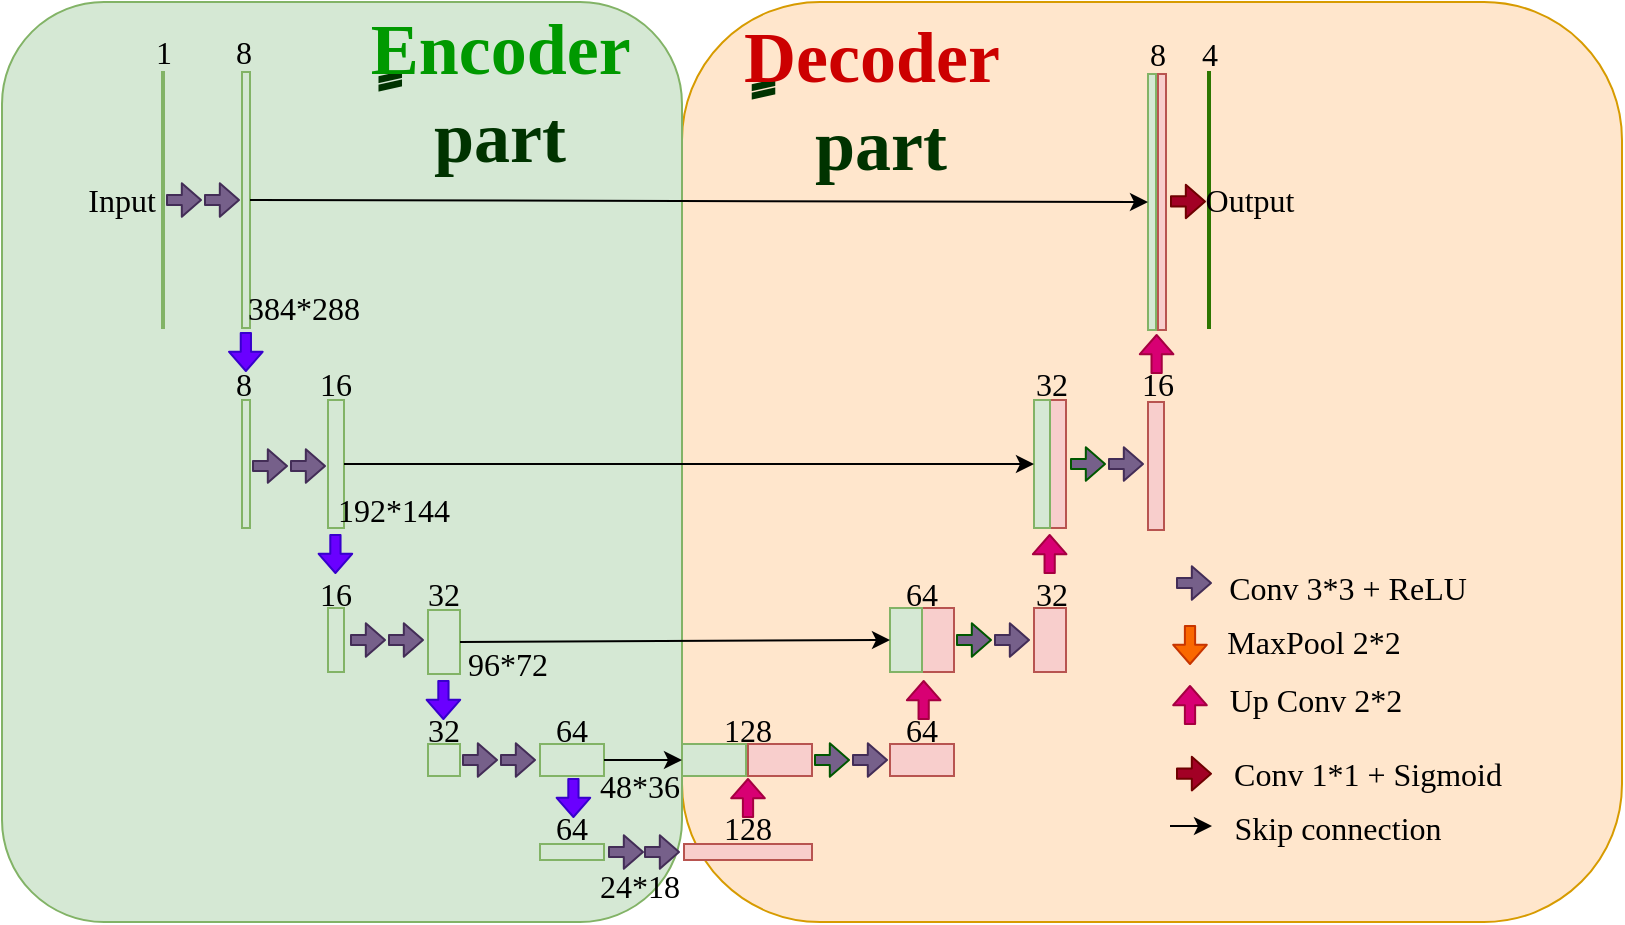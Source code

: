 <mxfile version="14.6.13" type="device"><diagram id="9hYvPOkhny_lXF8WuQyb" name="Page-1"><mxGraphModel dx="586" dy="380" grid="1" gridSize="10" guides="1" tooltips="1" connect="1" arrows="1" fold="1" page="1" pageScale="1" pageWidth="850" pageHeight="1100" math="0" shadow="0"><root><mxCell id="0"/><mxCell id="1" parent="0"/><mxCell id="78izns2bQA0eIyYrgK05-93" value="" style="rounded=1;whiteSpace=wrap;html=1;fontFamily=Times New Roman;fontSize=16;fillColor=#ffe6cc;strokeColor=#d79b00;" parent="1" vertex="1"><mxGeometry x="350" y="10" width="470" height="460" as="geometry"/></mxCell><mxCell id="78izns2bQA0eIyYrgK05-92" value="" style="rounded=1;whiteSpace=wrap;html=1;fontFamily=Times New Roman;fontSize=16;fillColor=#d5e8d4;strokeColor=#82b366;" parent="1" vertex="1"><mxGeometry x="10" y="10" width="340" height="460" as="geometry"/></mxCell><mxCell id="78izns2bQA0eIyYrgK05-1" value="" style="endArrow=classic;html=1;shape=flexArrow;strokeColor=#432D57;endWidth=10.671;endSize=2.865;width=5.116;fillColor=#76608a;fontFamily=Times New Roman;fontSize=16;" parent="1" edge="1"><mxGeometry width="50" height="50" relative="1" as="geometry"><mxPoint x="111" y="109" as="sourcePoint"/><mxPoint x="129" y="109" as="targetPoint"/></mxGeometry></mxCell><mxCell id="78izns2bQA0eIyYrgK05-2" value="" style="endArrow=classic;html=1;shape=flexArrow;strokeColor=#432D57;endWidth=10.671;endSize=2.865;width=5.116;fillColor=#76608a;fontFamily=Times New Roman;fontSize=16;" parent="1" edge="1"><mxGeometry width="50" height="50" relative="1" as="geometry"><mxPoint x="92" y="109" as="sourcePoint"/><mxPoint x="110" y="109" as="targetPoint"/></mxGeometry></mxCell><mxCell id="78izns2bQA0eIyYrgK05-3" value="" style="endArrow=classic;html=1;shape=flexArrow;fillColor=#6a00ff;strokeColor=#3700CC;endWidth=10.671;endSize=2.865;width=5.116;fontFamily=Times New Roman;fontSize=16;" parent="1" edge="1"><mxGeometry width="50" height="50" relative="1" as="geometry"><mxPoint x="131.93" y="175" as="sourcePoint"/><mxPoint x="131.93" y="195" as="targetPoint"/></mxGeometry></mxCell><mxCell id="78izns2bQA0eIyYrgK05-4" value="" style="rounded=0;whiteSpace=wrap;html=1;fillColor=#d5e8d4;strokeColor=#82b366;fontFamily=Times New Roman;fontSize=16;" parent="1" vertex="1"><mxGeometry x="90" y="45" width="1" height="128" as="geometry"/></mxCell><mxCell id="78izns2bQA0eIyYrgK05-5" value="" style="rounded=0;whiteSpace=wrap;html=1;fillColor=#d5e8d4;strokeColor=#82b366;fontFamily=Times New Roman;fontSize=16;" parent="1" vertex="1"><mxGeometry x="130" y="45" width="4" height="128" as="geometry"/></mxCell><mxCell id="78izns2bQA0eIyYrgK05-6" value="" style="rounded=0;whiteSpace=wrap;html=1;fillColor=#d5e8d4;strokeColor=#82b366;fontFamily=Times New Roman;fontSize=16;" parent="1" vertex="1"><mxGeometry x="130" y="209" width="4" height="64" as="geometry"/></mxCell><mxCell id="78izns2bQA0eIyYrgK05-7" value="" style="endArrow=classic;html=1;shape=flexArrow;strokeColor=#432D57;endWidth=10.671;endSize=2.865;width=5.116;fillColor=#76608a;fontFamily=Times New Roman;fontSize=16;" parent="1" edge="1"><mxGeometry width="50" height="50" relative="1" as="geometry"><mxPoint x="154" y="242" as="sourcePoint"/><mxPoint x="172" y="242" as="targetPoint"/></mxGeometry></mxCell><mxCell id="78izns2bQA0eIyYrgK05-8" value="" style="endArrow=classic;html=1;shape=flexArrow;strokeColor=#432D57;endWidth=10.671;endSize=2.865;width=5.116;fillColor=#76608a;fontFamily=Times New Roman;fontSize=16;" parent="1" edge="1"><mxGeometry width="50" height="50" relative="1" as="geometry"><mxPoint x="135" y="242" as="sourcePoint"/><mxPoint x="153" y="242" as="targetPoint"/></mxGeometry></mxCell><mxCell id="78izns2bQA0eIyYrgK05-9" value="" style="rounded=0;whiteSpace=wrap;html=1;fillColor=#d5e8d4;strokeColor=#82b366;fontFamily=Times New Roman;fontSize=16;" parent="1" vertex="1"><mxGeometry x="173" y="209" width="8" height="64" as="geometry"/></mxCell><mxCell id="78izns2bQA0eIyYrgK05-10" value="" style="endArrow=classic;html=1;shape=flexArrow;fillColor=#6a00ff;strokeColor=#3700CC;endWidth=10.671;endSize=2.865;width=5.116;fontFamily=Times New Roman;fontSize=16;" parent="1" edge="1"><mxGeometry width="50" height="50" relative="1" as="geometry"><mxPoint x="176.71" y="276" as="sourcePoint"/><mxPoint x="176.71" y="296" as="targetPoint"/></mxGeometry></mxCell><mxCell id="78izns2bQA0eIyYrgK05-11" value="" style="rounded=0;whiteSpace=wrap;html=1;fillColor=#d5e8d4;strokeColor=#82b366;fontFamily=Times New Roman;fontSize=16;" parent="1" vertex="1"><mxGeometry x="173" y="313" width="8" height="32" as="geometry"/></mxCell><mxCell id="78izns2bQA0eIyYrgK05-12" value="" style="endArrow=classic;html=1;shape=flexArrow;strokeColor=#432D57;endWidth=10.671;endSize=2.865;width=5.116;fillColor=#76608a;fontFamily=Times New Roman;fontSize=16;" parent="1" edge="1"><mxGeometry width="50" height="50" relative="1" as="geometry"><mxPoint x="203" y="329" as="sourcePoint"/><mxPoint x="221" y="329" as="targetPoint"/></mxGeometry></mxCell><mxCell id="78izns2bQA0eIyYrgK05-13" value="" style="endArrow=classic;html=1;shape=flexArrow;strokeColor=#432D57;endWidth=10.671;endSize=2.865;width=5.116;fillColor=#76608a;fontFamily=Times New Roman;fontSize=16;" parent="1" edge="1"><mxGeometry width="50" height="50" relative="1" as="geometry"><mxPoint x="184" y="329" as="sourcePoint"/><mxPoint x="202" y="329" as="targetPoint"/></mxGeometry></mxCell><mxCell id="78izns2bQA0eIyYrgK05-14" value="" style="rounded=0;whiteSpace=wrap;html=1;fillColor=#d5e8d4;strokeColor=#82b366;fontFamily=Times New Roman;fontSize=16;" parent="1" vertex="1"><mxGeometry x="223" y="314" width="16" height="32" as="geometry"/></mxCell><mxCell id="78izns2bQA0eIyYrgK05-15" value="" style="endArrow=classic;html=1;shape=flexArrow;fillColor=#6a00ff;strokeColor=#3700CC;endWidth=10.671;endSize=2.865;width=5.116;fontFamily=Times New Roman;fontSize=16;" parent="1" edge="1"><mxGeometry width="50" height="50" relative="1" as="geometry"><mxPoint x="230.71" y="349" as="sourcePoint"/><mxPoint x="230.71" y="369" as="targetPoint"/></mxGeometry></mxCell><mxCell id="78izns2bQA0eIyYrgK05-16" value="" style="rounded=0;whiteSpace=wrap;html=1;fillColor=#d5e8d4;strokeColor=#82b366;fontFamily=Times New Roman;fontSize=16;" parent="1" vertex="1"><mxGeometry x="223" y="381" width="16" height="16" as="geometry"/></mxCell><mxCell id="78izns2bQA0eIyYrgK05-17" value="" style="endArrow=classic;html=1;shape=flexArrow;strokeColor=#432D57;endWidth=10.671;endSize=2.865;width=5.116;fillColor=#76608a;fontFamily=Times New Roman;fontSize=16;" parent="1" edge="1"><mxGeometry width="50" height="50" relative="1" as="geometry"><mxPoint x="259" y="389" as="sourcePoint"/><mxPoint x="277" y="389" as="targetPoint"/></mxGeometry></mxCell><mxCell id="78izns2bQA0eIyYrgK05-18" value="" style="endArrow=classic;html=1;shape=flexArrow;strokeColor=#432D57;endWidth=10.671;endSize=2.865;width=5.116;fillColor=#76608a;fontFamily=Times New Roman;fontSize=16;" parent="1" edge="1"><mxGeometry width="50" height="50" relative="1" as="geometry"><mxPoint x="240" y="389" as="sourcePoint"/><mxPoint x="258" y="389" as="targetPoint"/></mxGeometry></mxCell><mxCell id="78izns2bQA0eIyYrgK05-19" value="" style="rounded=0;whiteSpace=wrap;html=1;fillColor=#d5e8d4;strokeColor=#82b366;fontFamily=Times New Roman;fontSize=16;" parent="1" vertex="1"><mxGeometry x="279" y="381" width="32" height="16" as="geometry"/></mxCell><mxCell id="78izns2bQA0eIyYrgK05-20" value="" style="endArrow=classic;html=1;shape=flexArrow;fillColor=#6a00ff;strokeColor=#3700CC;endWidth=10.671;endSize=2.865;width=5.116;fontFamily=Times New Roman;fontSize=16;" parent="1" edge="1"><mxGeometry width="50" height="50" relative="1" as="geometry"><mxPoint x="295.71" y="398" as="sourcePoint"/><mxPoint x="295.71" y="418" as="targetPoint"/></mxGeometry></mxCell><mxCell id="78izns2bQA0eIyYrgK05-21" value="" style="rounded=0;whiteSpace=wrap;html=1;fillColor=#d5e8d4;strokeColor=#82b366;fontFamily=Times New Roman;fontSize=16;" parent="1" vertex="1"><mxGeometry x="279" y="431" width="32" height="8" as="geometry"/></mxCell><mxCell id="78izns2bQA0eIyYrgK05-22" value="" style="endArrow=classic;html=1;shape=flexArrow;strokeColor=#432D57;endWidth=10.671;endSize=2.865;width=5.116;fillColor=#76608a;fontFamily=Times New Roman;fontSize=16;" parent="1" edge="1"><mxGeometry width="50" height="50" relative="1" as="geometry"><mxPoint x="331" y="435" as="sourcePoint"/><mxPoint x="349" y="435" as="targetPoint"/></mxGeometry></mxCell><mxCell id="78izns2bQA0eIyYrgK05-23" value="" style="endArrow=classic;html=1;shape=flexArrow;strokeColor=#432D57;endWidth=10.671;endSize=2.865;width=5.116;fillColor=#76608a;fontFamily=Times New Roman;fontSize=16;" parent="1" edge="1"><mxGeometry width="50" height="50" relative="1" as="geometry"><mxPoint x="313" y="435" as="sourcePoint"/><mxPoint x="331" y="435" as="targetPoint"/></mxGeometry></mxCell><mxCell id="78izns2bQA0eIyYrgK05-24" value="" style="rounded=0;whiteSpace=wrap;html=1;fillColor=#f8cecc;strokeColor=#b85450;fontFamily=Times New Roman;fontSize=16;" parent="1" vertex="1"><mxGeometry x="351" y="431" width="64" height="8" as="geometry"/></mxCell><mxCell id="78izns2bQA0eIyYrgK05-25" value="" style="endArrow=classic;html=1;shape=flexArrow;strokeColor=#A50040;endWidth=10.671;endSize=2.865;width=5.116;fillColor=#d80073;fontFamily=Times New Roman;fontSize=16;" parent="1" edge="1"><mxGeometry width="50" height="50" relative="1" as="geometry"><mxPoint x="383.0" y="418" as="sourcePoint"/><mxPoint x="383" y="398" as="targetPoint"/></mxGeometry></mxCell><mxCell id="78izns2bQA0eIyYrgK05-26" value="" style="rounded=0;whiteSpace=wrap;html=1;fillColor=#f8cecc;strokeColor=#b85450;fontFamily=Times New Roman;fontSize=16;" parent="1" vertex="1"><mxGeometry x="383" y="381" width="32" height="16" as="geometry"/></mxCell><mxCell id="78izns2bQA0eIyYrgK05-27" value="" style="rounded=0;whiteSpace=wrap;html=1;fillColor=#d5e8d4;strokeColor=#82b366;fontFamily=Times New Roman;fontSize=16;" parent="1" vertex="1"><mxGeometry x="350" y="381" width="32" height="16" as="geometry"/></mxCell><mxCell id="78izns2bQA0eIyYrgK05-28" value="" style="endArrow=classic;html=1;fillColor=#00CC00;exitX=1;exitY=0.5;exitDx=0;exitDy=0;fontFamily=Times New Roman;fontSize=16;" parent="1" source="78izns2bQA0eIyYrgK05-19" target="78izns2bQA0eIyYrgK05-27" edge="1"><mxGeometry width="50" height="50" relative="1" as="geometry"><mxPoint x="320" y="389" as="sourcePoint"/><mxPoint x="360" y="357" as="targetPoint"/></mxGeometry></mxCell><mxCell id="78izns2bQA0eIyYrgK05-29" value="" style="endArrow=classic;html=1;shape=flexArrow;strokeColor=#432D57;endWidth=10.671;endSize=2.865;width=5.116;fillColor=#76608a;fontFamily=Times New Roman;fontSize=16;" parent="1" edge="1"><mxGeometry width="50" height="50" relative="1" as="geometry"><mxPoint x="435" y="389" as="sourcePoint"/><mxPoint x="453" y="389" as="targetPoint"/></mxGeometry></mxCell><mxCell id="78izns2bQA0eIyYrgK05-30" value="" style="endArrow=classic;html=1;shape=flexArrow;strokeColor=#005700;endWidth=10.671;endSize=2.865;width=5.116;fontFamily=Times New Roman;fontSize=16;fillColor=#76608A;" parent="1" edge="1"><mxGeometry width="50" height="50" relative="1" as="geometry"><mxPoint x="416" y="389" as="sourcePoint"/><mxPoint x="434" y="389" as="targetPoint"/></mxGeometry></mxCell><mxCell id="78izns2bQA0eIyYrgK05-31" value="" style="rounded=0;whiteSpace=wrap;html=1;fillColor=#f8cecc;strokeColor=#b85450;fontFamily=Times New Roman;fontSize=16;" parent="1" vertex="1"><mxGeometry x="454" y="381" width="32" height="16" as="geometry"/></mxCell><mxCell id="78izns2bQA0eIyYrgK05-32" value="" style="endArrow=classic;html=1;shape=flexArrow;strokeColor=#A50040;endWidth=10.671;endSize=2.865;width=5.116;fillColor=#d80073;fontFamily=Times New Roman;fontSize=16;" parent="1" edge="1"><mxGeometry width="50" height="50" relative="1" as="geometry"><mxPoint x="470.83" y="369" as="sourcePoint"/><mxPoint x="470.83" y="349" as="targetPoint"/></mxGeometry></mxCell><mxCell id="78izns2bQA0eIyYrgK05-33" value="" style="rounded=0;whiteSpace=wrap;html=1;fillColor=#f8cecc;strokeColor=#b85450;fontFamily=Times New Roman;fontSize=16;" parent="1" vertex="1"><mxGeometry x="470" y="313" width="16" height="32" as="geometry"/></mxCell><mxCell id="78izns2bQA0eIyYrgK05-34" value="" style="rounded=0;whiteSpace=wrap;html=1;fillColor=#d5e8d4;strokeColor=#82b366;fontFamily=Times New Roman;fontSize=16;" parent="1" vertex="1"><mxGeometry x="454" y="313" width="16" height="32" as="geometry"/></mxCell><mxCell id="78izns2bQA0eIyYrgK05-35" value="" style="endArrow=classic;html=1;fillColor=#00CC00;exitX=1;exitY=0.5;exitDx=0;exitDy=0;entryX=0;entryY=0.5;entryDx=0;entryDy=0;fontFamily=Times New Roman;fontSize=16;" parent="1" source="78izns2bQA0eIyYrgK05-14" target="78izns2bQA0eIyYrgK05-34" edge="1"><mxGeometry width="50" height="50" relative="1" as="geometry"><mxPoint x="312" y="329.66" as="sourcePoint"/><mxPoint x="351" y="329.66" as="targetPoint"/></mxGeometry></mxCell><mxCell id="78izns2bQA0eIyYrgK05-36" value="" style="endArrow=classic;html=1;shape=flexArrow;strokeColor=#432D57;endWidth=10.671;endSize=2.865;width=5.116;fillColor=#76608a;fontFamily=Times New Roman;fontSize=16;" parent="1" edge="1"><mxGeometry width="50" height="50" relative="1" as="geometry"><mxPoint x="506" y="329" as="sourcePoint"/><mxPoint x="524" y="329" as="targetPoint"/></mxGeometry></mxCell><mxCell id="78izns2bQA0eIyYrgK05-37" value="" style="endArrow=classic;html=1;shape=flexArrow;strokeColor=#005700;endWidth=10.671;endSize=2.865;width=5.116;fontFamily=Times New Roman;fontSize=16;fillColor=#76608A;" parent="1" edge="1"><mxGeometry width="50" height="50" relative="1" as="geometry"><mxPoint x="487" y="329" as="sourcePoint"/><mxPoint x="505" y="329" as="targetPoint"/></mxGeometry></mxCell><mxCell id="78izns2bQA0eIyYrgK05-38" value="" style="rounded=0;whiteSpace=wrap;html=1;fillColor=#f8cecc;strokeColor=#b85450;fontFamily=Times New Roman;fontSize=16;" parent="1" vertex="1"><mxGeometry x="526" y="313" width="16" height="32" as="geometry"/></mxCell><mxCell id="78izns2bQA0eIyYrgK05-39" value="" style="endArrow=classic;html=1;shape=flexArrow;strokeColor=#A50040;endWidth=10.671;endSize=2.865;width=5.116;fillColor=#d80073;fontFamily=Times New Roman;fontSize=16;" parent="1" edge="1"><mxGeometry width="50" height="50" relative="1" as="geometry"><mxPoint x="533.83" y="296" as="sourcePoint"/><mxPoint x="533.83" y="276" as="targetPoint"/></mxGeometry></mxCell><mxCell id="78izns2bQA0eIyYrgK05-40" value="" style="rounded=0;whiteSpace=wrap;html=1;fillColor=#f8cecc;strokeColor=#b85450;fontFamily=Times New Roman;fontSize=16;" parent="1" vertex="1"><mxGeometry x="534" y="209" width="8" height="64" as="geometry"/></mxCell><mxCell id="78izns2bQA0eIyYrgK05-41" value="" style="rounded=0;whiteSpace=wrap;html=1;fillColor=#d5e8d4;strokeColor=#82b366;fontFamily=Times New Roman;fontSize=16;" parent="1" vertex="1"><mxGeometry x="526" y="209" width="8" height="64" as="geometry"/></mxCell><mxCell id="78izns2bQA0eIyYrgK05-42" value="" style="endArrow=classic;html=1;fillColor=#00CC00;exitX=1;exitY=0.5;exitDx=0;exitDy=0;entryX=0;entryY=0.5;entryDx=0;entryDy=0;fontFamily=Times New Roman;fontSize=16;" parent="1" source="78izns2bQA0eIyYrgK05-9" target="78izns2bQA0eIyYrgK05-41" edge="1"><mxGeometry width="50" height="50" relative="1" as="geometry"><mxPoint x="239" y="241.5" as="sourcePoint"/><mxPoint x="454" y="240.5" as="targetPoint"/></mxGeometry></mxCell><mxCell id="78izns2bQA0eIyYrgK05-43" value="" style="endArrow=classic;html=1;shape=flexArrow;strokeColor=#432D57;endWidth=10.671;endSize=2.865;width=5.116;fillColor=#76608a;fontFamily=Times New Roman;fontSize=16;" parent="1" edge="1"><mxGeometry width="50" height="50" relative="1" as="geometry"><mxPoint x="563" y="241" as="sourcePoint"/><mxPoint x="581" y="241" as="targetPoint"/></mxGeometry></mxCell><mxCell id="78izns2bQA0eIyYrgK05-44" value="" style="endArrow=classic;html=1;shape=flexArrow;strokeColor=#005700;endWidth=10.671;endSize=2.865;width=5.116;fontFamily=Times New Roman;fontSize=16;fillColor=#76608A;" parent="1" edge="1"><mxGeometry width="50" height="50" relative="1" as="geometry"><mxPoint x="544" y="241" as="sourcePoint"/><mxPoint x="562" y="241" as="targetPoint"/></mxGeometry></mxCell><mxCell id="78izns2bQA0eIyYrgK05-45" value="" style="rounded=0;whiteSpace=wrap;html=1;fillColor=#f8cecc;strokeColor=#b85450;fontFamily=Times New Roman;fontSize=16;" parent="1" vertex="1"><mxGeometry x="583" y="210" width="8" height="64" as="geometry"/></mxCell><mxCell id="78izns2bQA0eIyYrgK05-46" value="" style="endArrow=classic;html=1;shape=flexArrow;strokeColor=#A50040;endWidth=10.671;endSize=2.865;width=5.116;fillColor=#d80073;fontFamily=Times New Roman;fontSize=16;" parent="1" edge="1"><mxGeometry width="50" height="50" relative="1" as="geometry"><mxPoint x="587.31" y="196" as="sourcePoint"/><mxPoint x="587.31" y="176" as="targetPoint"/></mxGeometry></mxCell><mxCell id="78izns2bQA0eIyYrgK05-47" value="" style="rounded=0;whiteSpace=wrap;html=1;fillColor=#f8cecc;strokeColor=#b85450;fontFamily=Times New Roman;fontSize=16;" parent="1" vertex="1"><mxGeometry x="588" y="46" width="4" height="128" as="geometry"/></mxCell><mxCell id="78izns2bQA0eIyYrgK05-48" value="" style="rounded=0;whiteSpace=wrap;html=1;fillColor=#d5e8d4;strokeColor=#82b366;fontFamily=Times New Roman;fontSize=16;" parent="1" vertex="1"><mxGeometry x="583" y="46" width="4" height="128" as="geometry"/></mxCell><mxCell id="78izns2bQA0eIyYrgK05-49" value="" style="endArrow=classic;html=1;fillColor=#00CC00;exitX=1;exitY=0.5;exitDx=0;exitDy=0;entryX=0;entryY=0.5;entryDx=0;entryDy=0;fontFamily=Times New Roman;fontSize=16;" parent="1" source="78izns2bQA0eIyYrgK05-5" target="78izns2bQA0eIyYrgK05-48" edge="1"><mxGeometry width="50" height="50" relative="1" as="geometry"><mxPoint x="170" y="108.5" as="sourcePoint"/><mxPoint x="515" y="108.5" as="targetPoint"/></mxGeometry></mxCell><mxCell id="78izns2bQA0eIyYrgK05-50" value="" style="endArrow=classic;html=1;shape=flexArrow;strokeColor=#6F0000;endWidth=10.671;endSize=2.865;width=5.116;fillColor=#a20025;fontFamily=Times New Roman;fontSize=16;" parent="1" edge="1"><mxGeometry width="50" height="50" relative="1" as="geometry"><mxPoint x="594" y="109.71" as="sourcePoint"/><mxPoint x="612" y="109.71" as="targetPoint"/></mxGeometry></mxCell><mxCell id="78izns2bQA0eIyYrgK05-51" value="" style="rounded=0;whiteSpace=wrap;html=1;fillColor=#60a917;strokeColor=#2D7600;fontColor=#ffffff;fontFamily=Times New Roman;fontSize=16;" parent="1" vertex="1"><mxGeometry x="613" y="45" width="1" height="128" as="geometry"/></mxCell><mxCell id="78izns2bQA0eIyYrgK05-52" value="1" style="text;html=1;strokeColor=none;fillColor=none;align=center;verticalAlign=middle;whiteSpace=wrap;rounded=0;fontFamily=Times New Roman;fontSize=16;" parent="1" vertex="1"><mxGeometry x="70.5" y="25" width="40" height="20" as="geometry"/></mxCell><mxCell id="78izns2bQA0eIyYrgK05-53" value="384*288" style="text;html=1;strokeColor=none;fillColor=none;align=center;verticalAlign=middle;whiteSpace=wrap;rounded=0;fontFamily=Times New Roman;fontSize=16;" parent="1" vertex="1"><mxGeometry x="141" y="153" width="40" height="20" as="geometry"/></mxCell><mxCell id="78izns2bQA0eIyYrgK05-54" value="8" style="text;html=1;strokeColor=none;fillColor=none;align=center;verticalAlign=middle;whiteSpace=wrap;rounded=0;fontFamily=Times New Roman;fontSize=16;" parent="1" vertex="1"><mxGeometry x="110.5" y="25" width="40" height="20" as="geometry"/></mxCell><mxCell id="78izns2bQA0eIyYrgK05-55" value="8" style="text;html=1;strokeColor=none;fillColor=none;align=center;verticalAlign=middle;whiteSpace=wrap;rounded=0;fontFamily=Times New Roman;fontSize=16;" parent="1" vertex="1"><mxGeometry x="110.5" y="191" width="40" height="20" as="geometry"/></mxCell><mxCell id="78izns2bQA0eIyYrgK05-56" value="16" style="text;html=1;strokeColor=none;fillColor=none;align=center;verticalAlign=middle;whiteSpace=wrap;rounded=0;fontFamily=Times New Roman;fontSize=16;" parent="1" vertex="1"><mxGeometry x="157" y="191" width="40" height="20" as="geometry"/></mxCell><mxCell id="78izns2bQA0eIyYrgK05-57" value="192*144" style="text;html=1;strokeColor=none;fillColor=none;align=center;verticalAlign=middle;whiteSpace=wrap;rounded=0;fontFamily=Times New Roman;fontSize=16;" parent="1" vertex="1"><mxGeometry x="186" y="254" width="40" height="20" as="geometry"/></mxCell><mxCell id="78izns2bQA0eIyYrgK05-58" value="16" style="text;html=1;strokeColor=none;fillColor=none;align=center;verticalAlign=middle;whiteSpace=wrap;rounded=0;fontFamily=Times New Roman;fontSize=16;" parent="1" vertex="1"><mxGeometry x="157" y="296" width="40" height="20" as="geometry"/></mxCell><mxCell id="78izns2bQA0eIyYrgK05-59" value="32" style="text;html=1;strokeColor=none;fillColor=none;align=center;verticalAlign=middle;whiteSpace=wrap;rounded=0;fontFamily=Times New Roman;fontSize=16;" parent="1" vertex="1"><mxGeometry x="211" y="296" width="40" height="20" as="geometry"/></mxCell><mxCell id="78izns2bQA0eIyYrgK05-60" value="32" style="text;html=1;strokeColor=none;fillColor=none;align=center;verticalAlign=middle;whiteSpace=wrap;rounded=0;fontFamily=Times New Roman;fontSize=16;" parent="1" vertex="1"><mxGeometry x="515" y="296" width="40" height="20" as="geometry"/></mxCell><mxCell id="78izns2bQA0eIyYrgK05-61" value="64" style="text;html=1;strokeColor=none;fillColor=none;align=center;verticalAlign=middle;whiteSpace=wrap;rounded=0;fontFamily=Times New Roman;fontSize=16;" parent="1" vertex="1"><mxGeometry x="450" y="296" width="40" height="20" as="geometry"/></mxCell><mxCell id="78izns2bQA0eIyYrgK05-62" value="32" style="text;html=1;strokeColor=none;fillColor=none;align=center;verticalAlign=middle;whiteSpace=wrap;rounded=0;fontFamily=Times New Roman;fontSize=16;" parent="1" vertex="1"><mxGeometry x="211" y="364" width="40" height="20" as="geometry"/></mxCell><mxCell id="78izns2bQA0eIyYrgK05-63" value="64" style="text;html=1;strokeColor=none;fillColor=none;align=center;verticalAlign=middle;whiteSpace=wrap;rounded=0;fontFamily=Times New Roman;fontSize=16;" parent="1" vertex="1"><mxGeometry x="275" y="364" width="40" height="20" as="geometry"/></mxCell><mxCell id="78izns2bQA0eIyYrgK05-64" value="128" style="text;html=1;strokeColor=none;fillColor=none;align=center;verticalAlign=middle;whiteSpace=wrap;rounded=0;fontFamily=Times New Roman;fontSize=16;" parent="1" vertex="1"><mxGeometry x="363" y="364" width="40" height="20" as="geometry"/></mxCell><mxCell id="78izns2bQA0eIyYrgK05-65" value="64" style="text;html=1;strokeColor=none;fillColor=none;align=center;verticalAlign=middle;whiteSpace=wrap;rounded=0;fontFamily=Times New Roman;fontSize=16;" parent="1" vertex="1"><mxGeometry x="450" y="364" width="40" height="20" as="geometry"/></mxCell><mxCell id="78izns2bQA0eIyYrgK05-66" value="64" style="text;html=1;strokeColor=none;fillColor=none;align=center;verticalAlign=middle;whiteSpace=wrap;rounded=0;fontFamily=Times New Roman;fontSize=16;" parent="1" vertex="1"><mxGeometry x="275" y="413" width="40" height="20" as="geometry"/></mxCell><mxCell id="78izns2bQA0eIyYrgK05-67" value="128" style="text;html=1;strokeColor=none;fillColor=none;align=center;verticalAlign=middle;whiteSpace=wrap;rounded=0;fontFamily=Times New Roman;fontSize=16;" parent="1" vertex="1"><mxGeometry x="363" y="413" width="40" height="20" as="geometry"/></mxCell><mxCell id="78izns2bQA0eIyYrgK05-68" value="32" style="text;html=1;strokeColor=none;fillColor=none;align=center;verticalAlign=middle;whiteSpace=wrap;rounded=0;fontFamily=Times New Roman;fontSize=16;" parent="1" vertex="1"><mxGeometry x="515" y="191" width="40" height="20" as="geometry"/></mxCell><mxCell id="78izns2bQA0eIyYrgK05-69" value="16" style="text;html=1;strokeColor=none;fillColor=none;align=center;verticalAlign=middle;whiteSpace=wrap;rounded=0;fontFamily=Times New Roman;fontSize=16;" parent="1" vertex="1"><mxGeometry x="568" y="191" width="40" height="20" as="geometry"/></mxCell><mxCell id="78izns2bQA0eIyYrgK05-70" value="8" style="text;html=1;strokeColor=none;fillColor=none;align=center;verticalAlign=middle;whiteSpace=wrap;rounded=0;fontFamily=Times New Roman;fontSize=16;" parent="1" vertex="1"><mxGeometry x="568" y="26" width="40" height="20" as="geometry"/></mxCell><mxCell id="78izns2bQA0eIyYrgK05-71" value="4" style="text;html=1;strokeColor=none;fillColor=none;align=center;verticalAlign=middle;whiteSpace=wrap;rounded=0;fontFamily=Times New Roman;fontSize=16;" parent="1" vertex="1"><mxGeometry x="594" y="26" width="40" height="20" as="geometry"/></mxCell><mxCell id="78izns2bQA0eIyYrgK05-72" value="96*72" style="text;html=1;strokeColor=none;fillColor=none;align=center;verticalAlign=middle;whiteSpace=wrap;rounded=0;fontFamily=Times New Roman;fontSize=16;" parent="1" vertex="1"><mxGeometry x="243" y="331" width="40" height="20" as="geometry"/></mxCell><mxCell id="78izns2bQA0eIyYrgK05-73" value="48*36" style="text;html=1;strokeColor=none;fillColor=none;align=center;verticalAlign=middle;whiteSpace=wrap;rounded=0;fontFamily=Times New Roman;fontSize=16;" parent="1" vertex="1"><mxGeometry x="309" y="392" width="40" height="20" as="geometry"/></mxCell><mxCell id="78izns2bQA0eIyYrgK05-74" value="24*18" style="text;html=1;strokeColor=none;fillColor=none;align=center;verticalAlign=middle;whiteSpace=wrap;rounded=0;fontFamily=Times New Roman;fontSize=16;" parent="1" vertex="1"><mxGeometry x="309" y="442" width="40" height="20" as="geometry"/></mxCell><mxCell id="78izns2bQA0eIyYrgK05-75" value="&lt;font style=&quot;font-size: 16px;&quot;&gt;Input&lt;/font&gt;" style="text;html=1;strokeColor=none;fillColor=none;align=center;verticalAlign=middle;whiteSpace=wrap;rounded=0;fontFamily=Times New Roman;fontSize=16;" parent="1" vertex="1"><mxGeometry x="50" y="99" width="40" height="20" as="geometry"/></mxCell><mxCell id="78izns2bQA0eIyYrgK05-76" value="&lt;font style=&quot;font-size: 16px;&quot;&gt;Output&lt;/font&gt;" style="text;html=1;strokeColor=none;fillColor=none;align=center;verticalAlign=middle;whiteSpace=wrap;rounded=0;fontFamily=Times New Roman;fontSize=16;" parent="1" vertex="1"><mxGeometry x="614" y="99" width="40" height="20" as="geometry"/></mxCell><mxCell id="78izns2bQA0eIyYrgK05-77" value="" style="endArrow=classic;html=1;shape=flexArrow;strokeColor=#432D57;endWidth=10.671;endSize=2.865;width=5.116;fillColor=#76608a;fontFamily=Times New Roman;fontSize=16;" parent="1" edge="1"><mxGeometry width="50" height="50" relative="1" as="geometry"><mxPoint x="597" y="300.5" as="sourcePoint"/><mxPoint x="615" y="300.5" as="targetPoint"/></mxGeometry></mxCell><mxCell id="78izns2bQA0eIyYrgK05-78" value="&lt;font style=&quot;font-size: 16px;&quot;&gt;Conv 3*3 + ReLU&lt;/font&gt;" style="text;html=1;strokeColor=none;fillColor=none;align=center;verticalAlign=middle;whiteSpace=wrap;rounded=0;fontSize=16;fontFamily=Times New Roman;" parent="1" vertex="1"><mxGeometry x="608" y="294.5" width="150" height="17" as="geometry"/></mxCell><mxCell id="78izns2bQA0eIyYrgK05-79" value="" style="endArrow=classic;html=1;shape=flexArrow;fillColor=#fa6800;strokeColor=#C73500;endWidth=10.671;endSize=2.865;width=5.116;fontFamily=Times New Roman;fontSize=16;" parent="1" edge="1"><mxGeometry width="50" height="50" relative="1" as="geometry"><mxPoint x="604" y="321.5" as="sourcePoint"/><mxPoint x="604" y="341.5" as="targetPoint"/></mxGeometry></mxCell><mxCell id="78izns2bQA0eIyYrgK05-80" value="&lt;font style=&quot;font-size: 16px&quot;&gt;MaxPool 2*2&amp;nbsp;&lt;/font&gt;" style="text;html=1;strokeColor=none;fillColor=none;align=center;verticalAlign=middle;whiteSpace=wrap;rounded=0;fontSize=16;fontFamily=Times New Roman;" parent="1" vertex="1"><mxGeometry x="585" y="321.5" width="166" height="17" as="geometry"/></mxCell><mxCell id="78izns2bQA0eIyYrgK05-81" value="" style="endArrow=classic;html=1;shape=flexArrow;strokeColor=#A50040;endWidth=10.671;endSize=2.865;width=5.116;fillColor=#d80073;fontFamily=Times New Roman;fontSize=16;" parent="1" edge="1"><mxGeometry width="50" height="50" relative="1" as="geometry"><mxPoint x="604" y="371.5" as="sourcePoint"/><mxPoint x="604" y="351.5" as="targetPoint"/></mxGeometry></mxCell><mxCell id="78izns2bQA0eIyYrgK05-82" value="&lt;font style=&quot;font-size: 16px;&quot;&gt;Up Conv 2*2&lt;/font&gt;" style="text;html=1;strokeColor=none;fillColor=none;align=center;verticalAlign=middle;whiteSpace=wrap;rounded=0;fontSize=16;fontFamily=Times New Roman;" parent="1" vertex="1"><mxGeometry x="622" y="350.5" width="90" height="17" as="geometry"/></mxCell><mxCell id="78izns2bQA0eIyYrgK05-85" value="" style="endArrow=classic;html=1;fillColor=#00CC00;fontFamily=Times New Roman;fontSize=16;" parent="1" edge="1"><mxGeometry width="50" height="50" relative="1" as="geometry"><mxPoint x="594" y="422" as="sourcePoint"/><mxPoint x="615" y="422" as="targetPoint"/></mxGeometry></mxCell><mxCell id="78izns2bQA0eIyYrgK05-86" value="&lt;font style=&quot;font-size: 16px;&quot;&gt;Skip connection&lt;/font&gt;" style="text;html=1;strokeColor=none;fillColor=none;align=center;verticalAlign=middle;whiteSpace=wrap;rounded=0;fontSize=16;fontFamily=Times New Roman;" parent="1" vertex="1"><mxGeometry x="617" y="414" width="122" height="17" as="geometry"/></mxCell><mxCell id="78izns2bQA0eIyYrgK05-87" value="" style="endArrow=classic;html=1;shape=flexArrow;strokeColor=#6F0000;endWidth=10.671;endSize=2.865;width=5.116;fillColor=#a20025;fontFamily=Times New Roman;fontSize=16;" parent="1" edge="1"><mxGeometry width="50" height="50" relative="1" as="geometry"><mxPoint x="597" y="395.83" as="sourcePoint"/><mxPoint x="615" y="395.83" as="targetPoint"/></mxGeometry></mxCell><mxCell id="78izns2bQA0eIyYrgK05-88" value="&lt;font style=&quot;font-size: 16px&quot;&gt;Conv 1*1 + Sigmoid&lt;/font&gt;" style="text;html=1;strokeColor=none;fillColor=none;align=center;verticalAlign=middle;whiteSpace=wrap;rounded=0;fontSize=16;fontFamily=Times New Roman;" parent="1" vertex="1"><mxGeometry x="614" y="387.5" width="158" height="17" as="geometry"/></mxCell><mxCell id="78izns2bQA0eIyYrgK05-94" value="&lt;div&gt;&lt;span style=&quot;font-size: 36px&quot;&gt;&lt;b&gt;&lt;font color=&quot;#003300&quot;&gt;ٍ&lt;/font&gt;&lt;font color=&quot;#009900&quot;&gt;Encoder &lt;/font&gt;&lt;font color=&quot;#003300&quot;&gt;part&lt;/font&gt;&lt;/b&gt;&lt;/span&gt;&lt;/div&gt;" style="text;html=1;strokeColor=none;fillColor=none;align=center;verticalAlign=middle;whiteSpace=wrap;rounded=0;shadow=1;glass=0;sketch=0;fontFamily=Times New Roman;fontSize=18;opacity=10;" parent="1" vertex="1"><mxGeometry x="239" y="46" width="40" height="20" as="geometry"/></mxCell><mxCell id="78izns2bQA0eIyYrgK05-95" value="&lt;div&gt;&lt;span style=&quot;font-size: 36px&quot;&gt;&lt;b&gt;&lt;font color=&quot;#003300&quot;&gt;ٍ&lt;/font&gt;&lt;font color=&quot;#cc0000&quot;&gt;Decoder&lt;/font&gt;&lt;br&gt;&lt;font color=&quot;#003366&quot;&gt;&amp;nbsp;&lt;/font&gt;&lt;font color=&quot;#003300&quot;&gt;part&lt;/font&gt;&lt;/b&gt;&lt;/span&gt;&lt;/div&gt;" style="text;html=1;strokeColor=none;fillColor=none;align=center;verticalAlign=middle;whiteSpace=wrap;rounded=0;shadow=1;glass=0;sketch=0;fontFamily=Times New Roman;fontSize=18;opacity=10;" parent="1" vertex="1"><mxGeometry x="425" y="50" width="40" height="20" as="geometry"/></mxCell></root></mxGraphModel></diagram></mxfile>